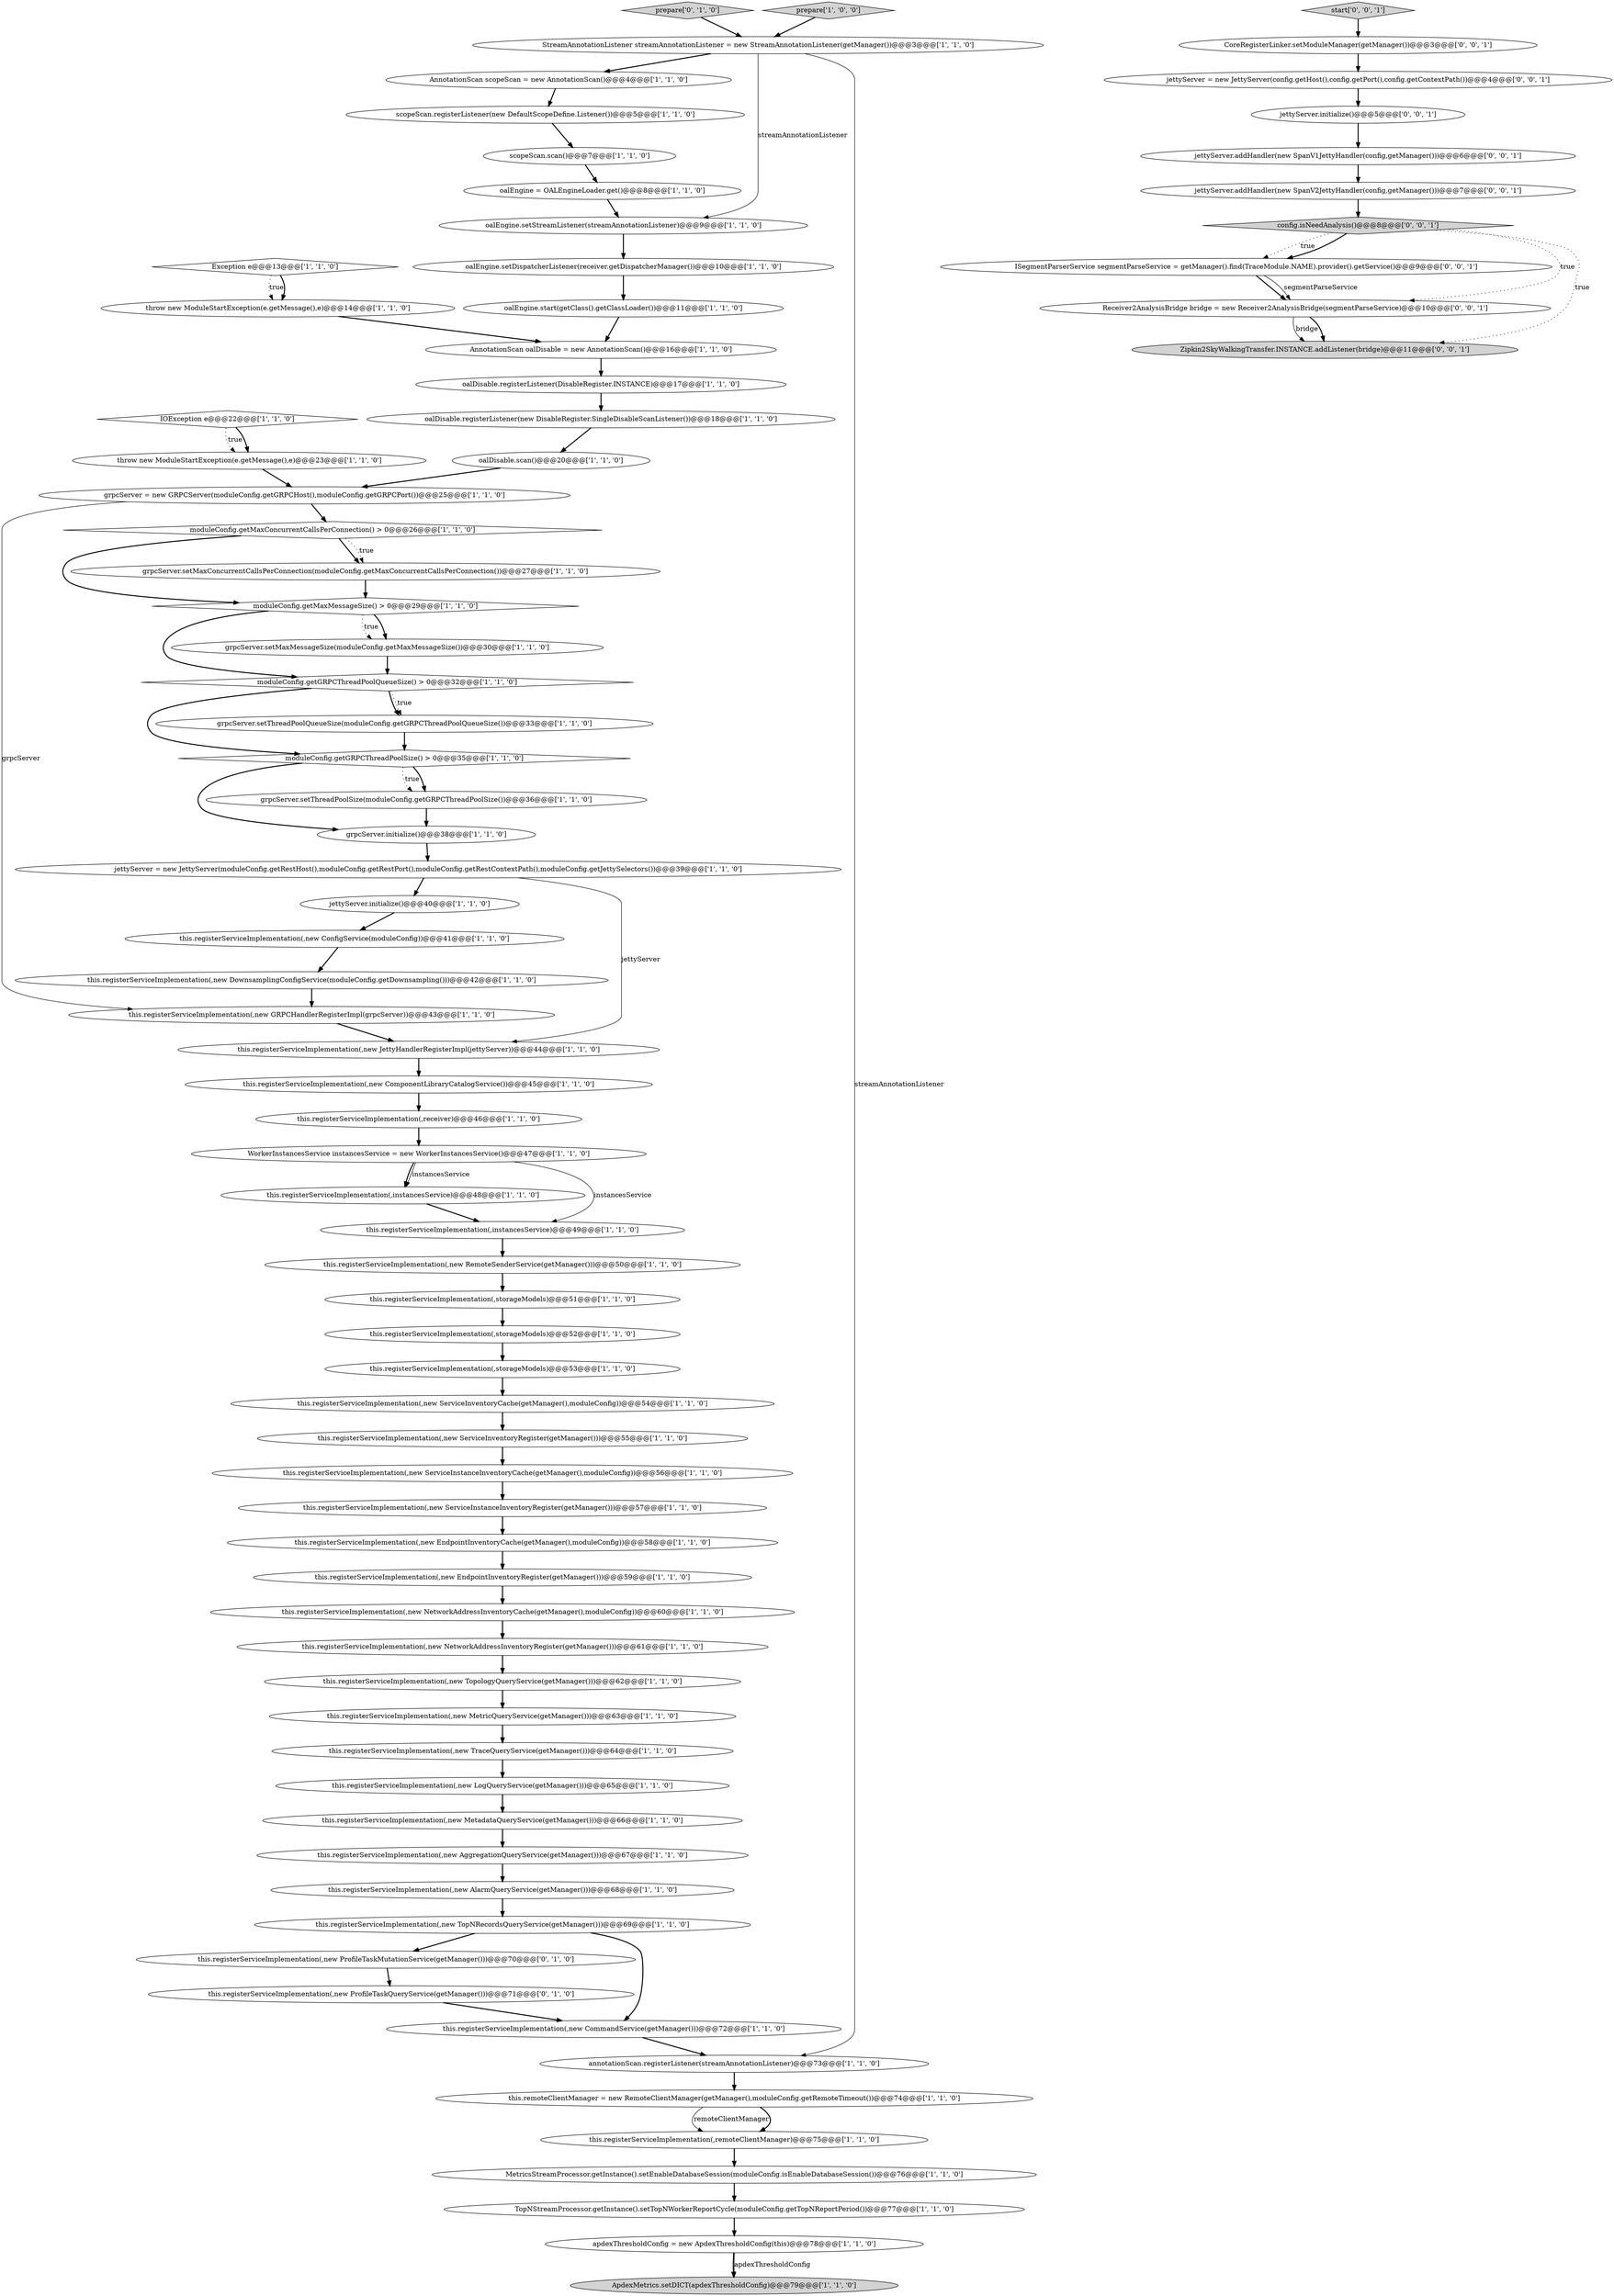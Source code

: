 digraph {
60 [style = filled, label = "this.registerServiceImplementation(,new ServiceInventoryRegister(getManager()))@@@55@@@['1', '1', '0']", fillcolor = white, shape = ellipse image = "AAA0AAABBB1BBB"];
47 [style = filled, label = "this.registerServiceImplementation(,new TraceQueryService(getManager()))@@@64@@@['1', '1', '0']", fillcolor = white, shape = ellipse image = "AAA0AAABBB1BBB"];
59 [style = filled, label = "grpcServer.setThreadPoolSize(moduleConfig.getGRPCThreadPoolSize())@@@36@@@['1', '1', '0']", fillcolor = white, shape = ellipse image = "AAA0AAABBB1BBB"];
27 [style = filled, label = "this.registerServiceImplementation(,new AggregationQueryService(getManager()))@@@67@@@['1', '1', '0']", fillcolor = white, shape = ellipse image = "AAA0AAABBB1BBB"];
44 [style = filled, label = "apdexThresholdConfig = new ApdexThresholdConfig(this)@@@78@@@['1', '1', '0']", fillcolor = white, shape = ellipse image = "AAA0AAABBB1BBB"];
68 [style = filled, label = "prepare['0', '1', '0']", fillcolor = lightgray, shape = diamond image = "AAA0AAABBB2BBB"];
64 [style = filled, label = "this.registerServiceImplementation(,new LogQueryService(getManager()))@@@65@@@['1', '1', '0']", fillcolor = white, shape = ellipse image = "AAA0AAABBB1BBB"];
65 [style = filled, label = "oalDisable.registerListener(DisableRegister.INSTANCE)@@@17@@@['1', '1', '0']", fillcolor = white, shape = ellipse image = "AAA0AAABBB1BBB"];
72 [style = filled, label = "ISegmentParserService segmentParseService = getManager().find(TraceModule.NAME).provider().getService()@@@9@@@['0', '0', '1']", fillcolor = white, shape = ellipse image = "AAA0AAABBB3BBB"];
11 [style = filled, label = "ApdexMetrics.setDICT(apdexThresholdConfig)@@@79@@@['1', '1', '0']", fillcolor = lightgray, shape = ellipse image = "AAA0AAABBB1BBB"];
58 [style = filled, label = "this.remoteClientManager = new RemoteClientManager(getManager(),moduleConfig.getRemoteTimeout())@@@74@@@['1', '1', '0']", fillcolor = white, shape = ellipse image = "AAA0AAABBB1BBB"];
76 [style = filled, label = "Receiver2AnalysisBridge bridge = new Receiver2AnalysisBridge(segmentParseService)@@@10@@@['0', '0', '1']", fillcolor = white, shape = ellipse image = "AAA0AAABBB3BBB"];
29 [style = filled, label = "this.registerServiceImplementation(,storageModels)@@@53@@@['1', '1', '0']", fillcolor = white, shape = ellipse image = "AAA0AAABBB1BBB"];
37 [style = filled, label = "this.registerServiceImplementation(,storageModels)@@@51@@@['1', '1', '0']", fillcolor = white, shape = ellipse image = "AAA0AAABBB1BBB"];
50 [style = filled, label = "moduleConfig.getMaxConcurrentCallsPerConnection() > 0@@@26@@@['1', '1', '0']", fillcolor = white, shape = diamond image = "AAA0AAABBB1BBB"];
18 [style = filled, label = "this.registerServiceImplementation(,instancesService)@@@49@@@['1', '1', '0']", fillcolor = white, shape = ellipse image = "AAA0AAABBB1BBB"];
15 [style = filled, label = "grpcServer.setMaxConcurrentCallsPerConnection(moduleConfig.getMaxConcurrentCallsPerConnection())@@@27@@@['1', '1', '0']", fillcolor = white, shape = ellipse image = "AAA0AAABBB1BBB"];
77 [style = filled, label = "jettyServer.addHandler(new SpanV2JettyHandler(config,getManager()))@@@7@@@['0', '0', '1']", fillcolor = white, shape = ellipse image = "AAA0AAABBB3BBB"];
63 [style = filled, label = "this.registerServiceImplementation(,new CommandService(getManager()))@@@72@@@['1', '1', '0']", fillcolor = white, shape = ellipse image = "AAA0AAABBB1BBB"];
33 [style = filled, label = "scopeScan.scan()@@@7@@@['1', '1', '0']", fillcolor = white, shape = ellipse image = "AAA0AAABBB1BBB"];
51 [style = filled, label = "moduleConfig.getGRPCThreadPoolSize() > 0@@@35@@@['1', '1', '0']", fillcolor = white, shape = diamond image = "AAA0AAABBB1BBB"];
75 [style = filled, label = "start['0', '0', '1']", fillcolor = lightgray, shape = diamond image = "AAA0AAABBB3BBB"];
1 [style = filled, label = "this.registerServiceImplementation(,new MetricQueryService(getManager()))@@@63@@@['1', '1', '0']", fillcolor = white, shape = ellipse image = "AAA0AAABBB1BBB"];
42 [style = filled, label = "prepare['1', '0', '0']", fillcolor = lightgray, shape = diamond image = "AAA0AAABBB1BBB"];
21 [style = filled, label = "AnnotationScan scopeScan = new AnnotationScan()@@@4@@@['1', '1', '0']", fillcolor = white, shape = ellipse image = "AAA0AAABBB1BBB"];
45 [style = filled, label = "this.registerServiceImplementation(,new RemoteSenderService(getManager()))@@@50@@@['1', '1', '0']", fillcolor = white, shape = ellipse image = "AAA0AAABBB1BBB"];
2 [style = filled, label = "this.registerServiceImplementation(,new TopNRecordsQueryService(getManager()))@@@69@@@['1', '1', '0']", fillcolor = white, shape = ellipse image = "AAA0AAABBB1BBB"];
66 [style = filled, label = "this.registerServiceImplementation(,new ProfileTaskQueryService(getManager()))@@@71@@@['0', '1', '0']", fillcolor = white, shape = ellipse image = "AAA1AAABBB2BBB"];
26 [style = filled, label = "IOException e@@@22@@@['1', '1', '0']", fillcolor = white, shape = diamond image = "AAA0AAABBB1BBB"];
32 [style = filled, label = "oalEngine.setStreamListener(streamAnnotationListener)@@@9@@@['1', '1', '0']", fillcolor = white, shape = ellipse image = "AAA0AAABBB1BBB"];
62 [style = filled, label = "oalEngine = OALEngineLoader.get()@@@8@@@['1', '1', '0']", fillcolor = white, shape = ellipse image = "AAA0AAABBB1BBB"];
36 [style = filled, label = "TopNStreamProcessor.getInstance().setTopNWorkerReportCycle(moduleConfig.getTopNReportPeriod())@@@77@@@['1', '1', '0']", fillcolor = white, shape = ellipse image = "AAA0AAABBB1BBB"];
78 [style = filled, label = "jettyServer.initialize()@@@5@@@['0', '0', '1']", fillcolor = white, shape = ellipse image = "AAA0AAABBB3BBB"];
12 [style = filled, label = "Exception e@@@13@@@['1', '1', '0']", fillcolor = white, shape = diamond image = "AAA0AAABBB1BBB"];
24 [style = filled, label = "oalDisable.registerListener(new DisableRegister.SingleDisableScanListener())@@@18@@@['1', '1', '0']", fillcolor = white, shape = ellipse image = "AAA0AAABBB1BBB"];
71 [style = filled, label = "Zipkin2SkyWalkingTransfer.INSTANCE.addListener(bridge)@@@11@@@['0', '0', '1']", fillcolor = lightgray, shape = ellipse image = "AAA0AAABBB3BBB"];
13 [style = filled, label = "oalEngine.start(getClass().getClassLoader())@@@11@@@['1', '1', '0']", fillcolor = white, shape = ellipse image = "AAA0AAABBB1BBB"];
5 [style = filled, label = "throw new ModuleStartException(e.getMessage(),e)@@@23@@@['1', '1', '0']", fillcolor = white, shape = ellipse image = "AAA0AAABBB1BBB"];
19 [style = filled, label = "this.registerServiceImplementation(,new ServiceInventoryCache(getManager(),moduleConfig))@@@54@@@['1', '1', '0']", fillcolor = white, shape = ellipse image = "AAA0AAABBB1BBB"];
49 [style = filled, label = "grpcServer.initialize()@@@38@@@['1', '1', '0']", fillcolor = white, shape = ellipse image = "AAA0AAABBB1BBB"];
4 [style = filled, label = "oalEngine.setDispatcherListener(receiver.getDispatcherManager())@@@10@@@['1', '1', '0']", fillcolor = white, shape = ellipse image = "AAA0AAABBB1BBB"];
67 [style = filled, label = "this.registerServiceImplementation(,new ProfileTaskMutationService(getManager()))@@@70@@@['0', '1', '0']", fillcolor = white, shape = ellipse image = "AAA1AAABBB2BBB"];
10 [style = filled, label = "WorkerInstancesService instancesService = new WorkerInstancesService()@@@47@@@['1', '1', '0']", fillcolor = white, shape = ellipse image = "AAA0AAABBB1BBB"];
38 [style = filled, label = "throw new ModuleStartException(e.getMessage(),e)@@@14@@@['1', '1', '0']", fillcolor = white, shape = ellipse image = "AAA0AAABBB1BBB"];
16 [style = filled, label = "jettyServer.initialize()@@@40@@@['1', '1', '0']", fillcolor = white, shape = ellipse image = "AAA0AAABBB1BBB"];
20 [style = filled, label = "this.registerServiceImplementation(,new TopologyQueryService(getManager()))@@@62@@@['1', '1', '0']", fillcolor = white, shape = ellipse image = "AAA0AAABBB1BBB"];
30 [style = filled, label = "this.registerServiceImplementation(,new EndpointInventoryCache(getManager(),moduleConfig))@@@58@@@['1', '1', '0']", fillcolor = white, shape = ellipse image = "AAA0AAABBB1BBB"];
70 [style = filled, label = "jettyServer.addHandler(new SpanV1JettyHandler(config,getManager()))@@@6@@@['0', '0', '1']", fillcolor = white, shape = ellipse image = "AAA0AAABBB3BBB"];
54 [style = filled, label = "scopeScan.registerListener(new DefaultScopeDefine.Listener())@@@5@@@['1', '1', '0']", fillcolor = white, shape = ellipse image = "AAA0AAABBB1BBB"];
35 [style = filled, label = "this.registerServiceImplementation(,new MetadataQueryService(getManager()))@@@66@@@['1', '1', '0']", fillcolor = white, shape = ellipse image = "AAA0AAABBB1BBB"];
41 [style = filled, label = "StreamAnnotationListener streamAnnotationListener = new StreamAnnotationListener(getManager())@@@3@@@['1', '1', '0']", fillcolor = white, shape = ellipse image = "AAA0AAABBB1BBB"];
28 [style = filled, label = "this.registerServiceImplementation(,remoteClientManager)@@@75@@@['1', '1', '0']", fillcolor = white, shape = ellipse image = "AAA0AAABBB1BBB"];
22 [style = filled, label = "jettyServer = new JettyServer(moduleConfig.getRestHost(),moduleConfig.getRestPort(),moduleConfig.getRestContextPath(),moduleConfig.getJettySelectors())@@@39@@@['1', '1', '0']", fillcolor = white, shape = ellipse image = "AAA0AAABBB1BBB"];
73 [style = filled, label = "jettyServer = new JettyServer(config.getHost(),config.getPort(),config.getContextPath())@@@4@@@['0', '0', '1']", fillcolor = white, shape = ellipse image = "AAA0AAABBB3BBB"];
74 [style = filled, label = "config.isNeedAnalysis()@@@8@@@['0', '0', '1']", fillcolor = lightgray, shape = diamond image = "AAA0AAABBB3BBB"];
14 [style = filled, label = "this.registerServiceImplementation(,new ServiceInstanceInventoryRegister(getManager()))@@@57@@@['1', '1', '0']", fillcolor = white, shape = ellipse image = "AAA0AAABBB1BBB"];
39 [style = filled, label = "MetricsStreamProcessor.getInstance().setEnableDatabaseSession(moduleConfig.isEnableDatabaseSession())@@@76@@@['1', '1', '0']", fillcolor = white, shape = ellipse image = "AAA0AAABBB1BBB"];
61 [style = filled, label = "this.registerServiceImplementation(,storageModels)@@@52@@@['1', '1', '0']", fillcolor = white, shape = ellipse image = "AAA0AAABBB1BBB"];
7 [style = filled, label = "this.registerServiceImplementation(,new NetworkAddressInventoryCache(getManager(),moduleConfig))@@@60@@@['1', '1', '0']", fillcolor = white, shape = ellipse image = "AAA0AAABBB1BBB"];
8 [style = filled, label = "this.registerServiceImplementation(,new ComponentLibraryCatalogService())@@@45@@@['1', '1', '0']", fillcolor = white, shape = ellipse image = "AAA0AAABBB1BBB"];
69 [style = filled, label = "CoreRegisterLinker.setModuleManager(getManager())@@@3@@@['0', '0', '1']", fillcolor = white, shape = ellipse image = "AAA0AAABBB3BBB"];
6 [style = filled, label = "annotationScan.registerListener(streamAnnotationListener)@@@73@@@['1', '1', '0']", fillcolor = white, shape = ellipse image = "AAA0AAABBB1BBB"];
57 [style = filled, label = "this.registerServiceImplementation(,new GRPCHandlerRegisterImpl(grpcServer))@@@43@@@['1', '1', '0']", fillcolor = white, shape = ellipse image = "AAA0AAABBB1BBB"];
23 [style = filled, label = "moduleConfig.getMaxMessageSize() > 0@@@29@@@['1', '1', '0']", fillcolor = white, shape = diamond image = "AAA0AAABBB1BBB"];
0 [style = filled, label = "this.registerServiceImplementation(,new EndpointInventoryRegister(getManager()))@@@59@@@['1', '1', '0']", fillcolor = white, shape = ellipse image = "AAA0AAABBB1BBB"];
53 [style = filled, label = "oalDisable.scan()@@@20@@@['1', '1', '0']", fillcolor = white, shape = ellipse image = "AAA0AAABBB1BBB"];
46 [style = filled, label = "this.registerServiceImplementation(,new ServiceInstanceInventoryCache(getManager(),moduleConfig))@@@56@@@['1', '1', '0']", fillcolor = white, shape = ellipse image = "AAA0AAABBB1BBB"];
43 [style = filled, label = "this.registerServiceImplementation(,new AlarmQueryService(getManager()))@@@68@@@['1', '1', '0']", fillcolor = white, shape = ellipse image = "AAA0AAABBB1BBB"];
52 [style = filled, label = "this.registerServiceImplementation(,receiver)@@@46@@@['1', '1', '0']", fillcolor = white, shape = ellipse image = "AAA0AAABBB1BBB"];
3 [style = filled, label = "moduleConfig.getGRPCThreadPoolQueueSize() > 0@@@32@@@['1', '1', '0']", fillcolor = white, shape = diamond image = "AAA0AAABBB1BBB"];
31 [style = filled, label = "this.registerServiceImplementation(,new DownsamplingConfigService(moduleConfig.getDownsampling()))@@@42@@@['1', '1', '0']", fillcolor = white, shape = ellipse image = "AAA0AAABBB1BBB"];
34 [style = filled, label = "AnnotationScan oalDisable = new AnnotationScan()@@@16@@@['1', '1', '0']", fillcolor = white, shape = ellipse image = "AAA0AAABBB1BBB"];
40 [style = filled, label = "grpcServer = new GRPCServer(moduleConfig.getGRPCHost(),moduleConfig.getGRPCPort())@@@25@@@['1', '1', '0']", fillcolor = white, shape = ellipse image = "AAA0AAABBB1BBB"];
55 [style = filled, label = "this.registerServiceImplementation(,instancesService)@@@48@@@['1', '1', '0']", fillcolor = white, shape = ellipse image = "AAA0AAABBB1BBB"];
56 [style = filled, label = "this.registerServiceImplementation(,new ConfigService(moduleConfig))@@@41@@@['1', '1', '0']", fillcolor = white, shape = ellipse image = "AAA0AAABBB1BBB"];
25 [style = filled, label = "grpcServer.setMaxMessageSize(moduleConfig.getMaxMessageSize())@@@30@@@['1', '1', '0']", fillcolor = white, shape = ellipse image = "AAA0AAABBB1BBB"];
17 [style = filled, label = "this.registerServiceImplementation(,new NetworkAddressInventoryRegister(getManager()))@@@61@@@['1', '1', '0']", fillcolor = white, shape = ellipse image = "AAA0AAABBB1BBB"];
48 [style = filled, label = "grpcServer.setThreadPoolQueueSize(moduleConfig.getGRPCThreadPoolQueueSize())@@@33@@@['1', '1', '0']", fillcolor = white, shape = ellipse image = "AAA0AAABBB1BBB"];
9 [style = filled, label = "this.registerServiceImplementation(,new JettyHandlerRegisterImpl(jettyServer))@@@44@@@['1', '1', '0']", fillcolor = white, shape = ellipse image = "AAA0AAABBB1BBB"];
25->3 [style = bold, label=""];
29->19 [style = bold, label=""];
74->71 [style = dotted, label="true"];
61->29 [style = bold, label=""];
1->47 [style = bold, label=""];
33->62 [style = bold, label=""];
59->49 [style = bold, label=""];
55->18 [style = bold, label=""];
2->63 [style = bold, label=""];
8->52 [style = bold, label=""];
13->34 [style = bold, label=""];
20->1 [style = bold, label=""];
51->59 [style = dotted, label="true"];
10->55 [style = bold, label=""];
51->59 [style = bold, label=""];
21->54 [style = bold, label=""];
54->33 [style = bold, label=""];
50->15 [style = bold, label=""];
28->39 [style = bold, label=""];
41->21 [style = bold, label=""];
58->28 [style = solid, label="remoteClientManager"];
51->49 [style = bold, label=""];
73->78 [style = bold, label=""];
65->24 [style = bold, label=""];
76->71 [style = solid, label="bridge"];
10->18 [style = solid, label="instancesService"];
40->50 [style = bold, label=""];
63->6 [style = bold, label=""];
24->53 [style = bold, label=""];
0->7 [style = bold, label=""];
53->40 [style = bold, label=""];
56->31 [style = bold, label=""];
15->23 [style = bold, label=""];
49->22 [style = bold, label=""];
38->34 [style = bold, label=""];
39->36 [style = bold, label=""];
78->70 [style = bold, label=""];
14->30 [style = bold, label=""];
66->63 [style = bold, label=""];
26->5 [style = dotted, label="true"];
44->11 [style = bold, label=""];
40->57 [style = solid, label="grpcServer"];
32->4 [style = bold, label=""];
50->15 [style = dotted, label="true"];
72->76 [style = bold, label=""];
10->55 [style = solid, label="instancesService"];
68->41 [style = bold, label=""];
23->25 [style = bold, label=""];
64->35 [style = bold, label=""];
74->76 [style = dotted, label="true"];
37->61 [style = bold, label=""];
3->48 [style = dotted, label="true"];
22->16 [style = bold, label=""];
69->73 [style = bold, label=""];
17->20 [style = bold, label=""];
62->32 [style = bold, label=""];
77->74 [style = bold, label=""];
35->27 [style = bold, label=""];
42->41 [style = bold, label=""];
6->58 [style = bold, label=""];
46->14 [style = bold, label=""];
34->65 [style = bold, label=""];
36->44 [style = bold, label=""];
76->71 [style = bold, label=""];
30->0 [style = bold, label=""];
75->69 [style = bold, label=""];
12->38 [style = dotted, label="true"];
3->48 [style = bold, label=""];
7->17 [style = bold, label=""];
3->51 [style = bold, label=""];
4->13 [style = bold, label=""];
41->32 [style = solid, label="streamAnnotationListener"];
50->23 [style = bold, label=""];
16->56 [style = bold, label=""];
44->11 [style = solid, label="apdexThresholdConfig"];
70->77 [style = bold, label=""];
5->40 [style = bold, label=""];
41->6 [style = solid, label="streamAnnotationListener"];
72->76 [style = solid, label="segmentParseService"];
67->66 [style = bold, label=""];
31->57 [style = bold, label=""];
23->3 [style = bold, label=""];
43->2 [style = bold, label=""];
18->45 [style = bold, label=""];
48->51 [style = bold, label=""];
19->60 [style = bold, label=""];
60->46 [style = bold, label=""];
57->9 [style = bold, label=""];
22->9 [style = solid, label="jettyServer"];
47->64 [style = bold, label=""];
12->38 [style = bold, label=""];
26->5 [style = bold, label=""];
2->67 [style = bold, label=""];
23->25 [style = dotted, label="true"];
74->72 [style = dotted, label="true"];
27->43 [style = bold, label=""];
45->37 [style = bold, label=""];
9->8 [style = bold, label=""];
74->72 [style = bold, label=""];
58->28 [style = bold, label=""];
52->10 [style = bold, label=""];
}
